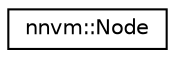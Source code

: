 digraph "Graphical Class Hierarchy"
{
 // LATEX_PDF_SIZE
  edge [fontname="Helvetica",fontsize="10",labelfontname="Helvetica",labelfontsize="10"];
  node [fontname="Helvetica",fontsize="10",shape=record];
  rankdir="LR";
  Node0 [label="nnvm::Node",height=0.2,width=0.4,color="black", fillcolor="white", style="filled",URL="$classnnvm_1_1Node.html",tooltip="Node represents an operation in a computation graph."];
}
